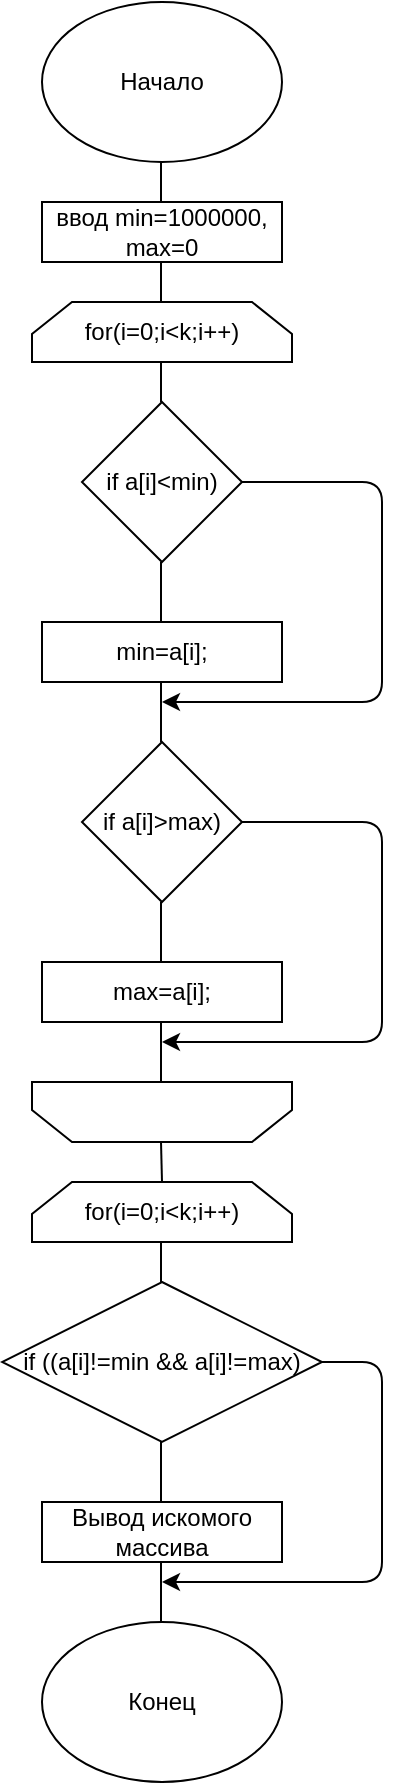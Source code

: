 <mxfile version="12.4.2" type="device" pages="1"><diagram id="az2-u9NsuTU2fuRjzsB1" name="Page-1"><mxGraphModel dx="754" dy="468" grid="1" gridSize="10" guides="1" tooltips="1" connect="1" arrows="1" fold="1" page="1" pageScale="1" pageWidth="827" pageHeight="1169" math="0" shadow="0"><root><mxCell id="0"/><mxCell id="1" parent="0"/><mxCell id="35wdY-lNLpZAbWU8CDKV-1" value="Начало" style="ellipse;whiteSpace=wrap;html=1;" vertex="1" parent="1"><mxGeometry x="20" y="20" width="120" height="80" as="geometry"/></mxCell><mxCell id="35wdY-lNLpZAbWU8CDKV-2" value="" style="endArrow=none;html=1;" edge="1" parent="1"><mxGeometry width="50" height="50" relative="1" as="geometry"><mxPoint x="79.5" y="120" as="sourcePoint"/><mxPoint x="79.5" y="100" as="targetPoint"/></mxGeometry></mxCell><mxCell id="35wdY-lNLpZAbWU8CDKV-3" value="&lt;div&gt;ввод min=1000000, max=0&lt;/div&gt;" style="rounded=0;whiteSpace=wrap;html=1;" vertex="1" parent="1"><mxGeometry x="20" y="120" width="120" height="30" as="geometry"/></mxCell><mxCell id="35wdY-lNLpZAbWU8CDKV-4" value="" style="endArrow=none;html=1;" edge="1" parent="1"><mxGeometry width="50" height="50" relative="1" as="geometry"><mxPoint x="79.5" y="170" as="sourcePoint"/><mxPoint x="79.5" y="150" as="targetPoint"/></mxGeometry></mxCell><mxCell id="35wdY-lNLpZAbWU8CDKV-5" value="for(i=0;i&amp;lt;k;i++)" style="shape=loopLimit;whiteSpace=wrap;html=1;" vertex="1" parent="1"><mxGeometry x="15" y="170" width="130" height="30" as="geometry"/></mxCell><mxCell id="35wdY-lNLpZAbWU8CDKV-6" value="" style="endArrow=none;html=1;" edge="1" parent="1"><mxGeometry width="50" height="50" relative="1" as="geometry"><mxPoint x="79.5" y="220" as="sourcePoint"/><mxPoint x="79.5" y="200" as="targetPoint"/></mxGeometry></mxCell><mxCell id="35wdY-lNLpZAbWU8CDKV-7" value="if a[i]&amp;lt;min)" style="rhombus;whiteSpace=wrap;html=1;" vertex="1" parent="1"><mxGeometry x="40" y="220" width="80" height="80" as="geometry"/></mxCell><mxCell id="35wdY-lNLpZAbWU8CDKV-8" value="" style="endArrow=none;html=1;" edge="1" parent="1"><mxGeometry width="50" height="50" relative="1" as="geometry"><mxPoint x="79.5" y="330" as="sourcePoint"/><mxPoint x="79.5" y="300" as="targetPoint"/></mxGeometry></mxCell><mxCell id="35wdY-lNLpZAbWU8CDKV-9" value="min=a[i];" style="rounded=0;whiteSpace=wrap;html=1;" vertex="1" parent="1"><mxGeometry x="20" y="330" width="120" height="30" as="geometry"/></mxCell><mxCell id="35wdY-lNLpZAbWU8CDKV-10" value="" style="endArrow=none;html=1;" edge="1" parent="1"><mxGeometry width="50" height="50" relative="1" as="geometry"><mxPoint x="79.5" y="390" as="sourcePoint"/><mxPoint x="79.5" y="360" as="targetPoint"/></mxGeometry></mxCell><mxCell id="35wdY-lNLpZAbWU8CDKV-11" value="" style="endArrow=classic;html=1;" edge="1" parent="1"><mxGeometry width="50" height="50" relative="1" as="geometry"><mxPoint x="120" y="260" as="sourcePoint"/><mxPoint x="80" y="370" as="targetPoint"/><Array as="points"><mxPoint x="190" y="260"/><mxPoint x="190" y="370"/></Array></mxGeometry></mxCell><mxCell id="35wdY-lNLpZAbWU8CDKV-12" value="if a[i]&amp;gt;max)" style="rhombus;whiteSpace=wrap;html=1;" vertex="1" parent="1"><mxGeometry x="40" y="390" width="80" height="80" as="geometry"/></mxCell><mxCell id="35wdY-lNLpZAbWU8CDKV-13" value="" style="endArrow=none;html=1;" edge="1" parent="1"><mxGeometry width="50" height="50" relative="1" as="geometry"><mxPoint x="79.5" y="500" as="sourcePoint"/><mxPoint x="79.5" y="470" as="targetPoint"/></mxGeometry></mxCell><mxCell id="35wdY-lNLpZAbWU8CDKV-14" value="max=a[i];" style="rounded=0;whiteSpace=wrap;html=1;" vertex="1" parent="1"><mxGeometry x="20" y="500" width="120" height="30" as="geometry"/></mxCell><mxCell id="35wdY-lNLpZAbWU8CDKV-15" value="" style="endArrow=none;html=1;" edge="1" parent="1"><mxGeometry width="50" height="50" relative="1" as="geometry"><mxPoint x="79.5" y="560" as="sourcePoint"/><mxPoint x="79.5" y="530" as="targetPoint"/></mxGeometry></mxCell><mxCell id="35wdY-lNLpZAbWU8CDKV-16" value="" style="endArrow=classic;html=1;" edge="1" parent="1"><mxGeometry width="50" height="50" relative="1" as="geometry"><mxPoint x="120" y="430" as="sourcePoint"/><mxPoint x="80" y="540" as="targetPoint"/><Array as="points"><mxPoint x="190" y="430"/><mxPoint x="190" y="540"/></Array></mxGeometry></mxCell><mxCell id="35wdY-lNLpZAbWU8CDKV-17" value="" style="shape=loopLimit;whiteSpace=wrap;html=1;rotation=-180;" vertex="1" parent="1"><mxGeometry x="15" y="560" width="130" height="30" as="geometry"/></mxCell><mxCell id="35wdY-lNLpZAbWU8CDKV-18" value="for(i=0;i&amp;lt;k;i++)" style="shape=loopLimit;whiteSpace=wrap;html=1;" vertex="1" parent="1"><mxGeometry x="15" y="610" width="130" height="30" as="geometry"/></mxCell><mxCell id="35wdY-lNLpZAbWU8CDKV-19" value="" style="endArrow=none;html=1;" edge="1" parent="1"><mxGeometry width="50" height="50" relative="1" as="geometry"><mxPoint x="80" y="610" as="sourcePoint"/><mxPoint x="79.5" y="590" as="targetPoint"/></mxGeometry></mxCell><mxCell id="35wdY-lNLpZAbWU8CDKV-20" value="" style="endArrow=none;html=1;" edge="1" parent="1"><mxGeometry width="50" height="50" relative="1" as="geometry"><mxPoint x="79.5" y="660" as="sourcePoint"/><mxPoint x="79.5" y="640" as="targetPoint"/></mxGeometry></mxCell><mxCell id="35wdY-lNLpZAbWU8CDKV-21" value="if (&lt;span&gt;(a[i]!=min &amp;amp;&amp;amp; a[i]!=max)&lt;/span&gt;&lt;br&gt;" style="rhombus;whiteSpace=wrap;html=1;" vertex="1" parent="1"><mxGeometry y="660" width="160" height="80" as="geometry"/></mxCell><mxCell id="35wdY-lNLpZAbWU8CDKV-22" value="" style="endArrow=none;html=1;" edge="1" parent="1"><mxGeometry width="50" height="50" relative="1" as="geometry"><mxPoint x="79.5" y="770" as="sourcePoint"/><mxPoint x="79.5" y="740" as="targetPoint"/></mxGeometry></mxCell><mxCell id="35wdY-lNLpZAbWU8CDKV-23" value="Вывод искомого массива" style="rounded=0;whiteSpace=wrap;html=1;" vertex="1" parent="1"><mxGeometry x="20" y="770" width="120" height="30" as="geometry"/></mxCell><mxCell id="35wdY-lNLpZAbWU8CDKV-24" value="" style="endArrow=none;html=1;" edge="1" parent="1"><mxGeometry width="50" height="50" relative="1" as="geometry"><mxPoint x="79.5" y="830" as="sourcePoint"/><mxPoint x="79.5" y="800" as="targetPoint"/></mxGeometry></mxCell><mxCell id="35wdY-lNLpZAbWU8CDKV-25" value="" style="endArrow=classic;html=1;" edge="1" parent="1"><mxGeometry width="50" height="50" relative="1" as="geometry"><mxPoint x="160" y="700" as="sourcePoint"/><mxPoint x="80" y="810" as="targetPoint"/><Array as="points"><mxPoint x="190" y="700"/><mxPoint x="190" y="810"/></Array></mxGeometry></mxCell><mxCell id="35wdY-lNLpZAbWU8CDKV-26" value="Конец" style="ellipse;whiteSpace=wrap;html=1;" vertex="1" parent="1"><mxGeometry x="20" y="830" width="120" height="80" as="geometry"/></mxCell></root></mxGraphModel></diagram></mxfile>